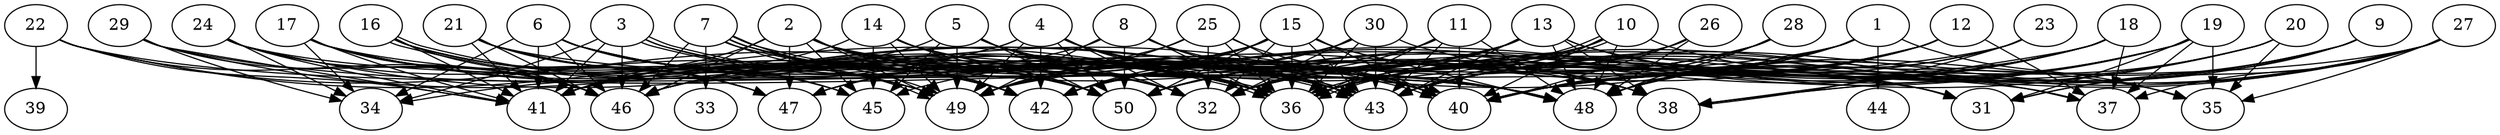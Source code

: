 // DAG automatically generated by daggen at Tue Jul 18 11:30:58 2017
// ./daggen --dot -n 50 --fat 0.8 --regular 0.2 --density 0.8 --jump 2 
digraph G {
  1 [size="1334757807279", alpha="0.07"]
  1 -> 35 [size ="838860800"]
  1 -> 36 [size ="838860800"]
  1 -> 40 [size ="838860800"]
  1 -> 41 [size ="838860800"]
  1 -> 43 [size ="838860800"]
  1 -> 44 [size ="838860800"]
  1 -> 46 [size ="838860800"]
  1 -> 48 [size ="838860800"]
  1 -> 50 [size ="838860800"]
  2 [size="6909773567", alpha="0.13"]
  2 -> 32 [size ="209715200"]
  2 -> 37 [size ="209715200"]
  2 -> 40 [size ="209715200"]
  2 -> 41 [size ="209715200"]
  2 -> 42 [size ="209715200"]
  2 -> 43 [size ="209715200"]
  2 -> 45 [size ="209715200"]
  2 -> 46 [size ="209715200"]
  2 -> 47 [size ="209715200"]
  2 -> 48 [size ="209715200"]
  2 -> 49 [size ="209715200"]
  2 -> 50 [size ="209715200"]
  3 [size="744487111108", alpha="0.10"]
  3 -> 34 [size ="536870912"]
  3 -> 40 [size ="536870912"]
  3 -> 40 [size ="536870912"]
  3 -> 41 [size ="536870912"]
  3 -> 42 [size ="536870912"]
  3 -> 43 [size ="536870912"]
  3 -> 46 [size ="536870912"]
  4 [size="68719476736", alpha="0.08"]
  4 -> 32 [size ="134217728"]
  4 -> 34 [size ="134217728"]
  4 -> 36 [size ="134217728"]
  4 -> 38 [size ="134217728"]
  4 -> 40 [size ="134217728"]
  4 -> 41 [size ="134217728"]
  4 -> 42 [size ="134217728"]
  4 -> 43 [size ="134217728"]
  4 -> 49 [size ="134217728"]
  4 -> 50 [size ="134217728"]
  5 [size="18078617884", alpha="0.12"]
  5 -> 32 [size ="838860800"]
  5 -> 36 [size ="838860800"]
  5 -> 40 [size ="838860800"]
  5 -> 41 [size ="838860800"]
  5 -> 43 [size ="838860800"]
  5 -> 45 [size ="838860800"]
  5 -> 49 [size ="838860800"]
  5 -> 50 [size ="838860800"]
  6 [size="21805604446", alpha="0.14"]
  6 -> 34 [size ="679477248"]
  6 -> 36 [size ="679477248"]
  6 -> 40 [size ="679477248"]
  6 -> 41 [size ="679477248"]
  6 -> 42 [size ="679477248"]
  6 -> 43 [size ="679477248"]
  6 -> 45 [size ="679477248"]
  6 -> 46 [size ="679477248"]
  6 -> 49 [size ="679477248"]
  6 -> 50 [size ="679477248"]
  7 [size="4777016706", alpha="0.14"]
  7 -> 32 [size ="209715200"]
  7 -> 33 [size ="209715200"]
  7 -> 36 [size ="209715200"]
  7 -> 42 [size ="209715200"]
  7 -> 43 [size ="209715200"]
  7 -> 43 [size ="209715200"]
  7 -> 46 [size ="209715200"]
  7 -> 49 [size ="209715200"]
  7 -> 49 [size ="209715200"]
  8 [size="782757789696", alpha="0.16"]
  8 -> 36 [size ="679477248"]
  8 -> 43 [size ="679477248"]
  8 -> 46 [size ="679477248"]
  8 -> 48 [size ="679477248"]
  8 -> 49 [size ="679477248"]
  8 -> 50 [size ="679477248"]
  9 [size="231928233984", alpha="0.18"]
  9 -> 31 [size ="301989888"]
  9 -> 36 [size ="301989888"]
  9 -> 38 [size ="301989888"]
  9 -> 43 [size ="301989888"]
  9 -> 48 [size ="301989888"]
  10 [size="410309494244", alpha="0.08"]
  10 -> 36 [size ="536870912"]
  10 -> 36 [size ="536870912"]
  10 -> 37 [size ="536870912"]
  10 -> 40 [size ="536870912"]
  10 -> 42 [size ="536870912"]
  10 -> 43 [size ="536870912"]
  10 -> 46 [size ="536870912"]
  10 -> 48 [size ="536870912"]
  11 [size="80087209079", alpha="0.09"]
  11 -> 32 [size ="75497472"]
  11 -> 36 [size ="75497472"]
  11 -> 40 [size ="75497472"]
  11 -> 43 [size ="75497472"]
  11 -> 46 [size ="75497472"]
  11 -> 48 [size ="75497472"]
  12 [size="339203504968", alpha="0.09"]
  12 -> 32 [size ="301989888"]
  12 -> 36 [size ="301989888"]
  12 -> 37 [size ="301989888"]
  12 -> 40 [size ="301989888"]
  12 -> 48 [size ="301989888"]
  12 -> 49 [size ="301989888"]
  13 [size="1073741824000", alpha="0.14"]
  13 -> 31 [size ="838860800"]
  13 -> 32 [size ="838860800"]
  13 -> 35 [size ="838860800"]
  13 -> 36 [size ="838860800"]
  13 -> 38 [size ="838860800"]
  13 -> 43 [size ="838860800"]
  13 -> 45 [size ="838860800"]
  13 -> 47 [size ="838860800"]
  13 -> 48 [size ="838860800"]
  13 -> 49 [size ="838860800"]
  13 -> 50 [size ="838860800"]
  14 [size="549755813888", alpha="0.04"]
  14 -> 36 [size ="536870912"]
  14 -> 38 [size ="536870912"]
  14 -> 41 [size ="536870912"]
  14 -> 43 [size ="536870912"]
  14 -> 45 [size ="536870912"]
  14 -> 49 [size ="536870912"]
  14 -> 50 [size ="536870912"]
  15 [size="119338744355", alpha="0.04"]
  15 -> 32 [size ="209715200"]
  15 -> 36 [size ="209715200"]
  15 -> 38 [size ="209715200"]
  15 -> 40 [size ="209715200"]
  15 -> 41 [size ="209715200"]
  15 -> 42 [size ="209715200"]
  15 -> 43 [size ="209715200"]
  15 -> 47 [size ="209715200"]
  15 -> 48 [size ="209715200"]
  15 -> 49 [size ="209715200"]
  15 -> 50 [size ="209715200"]
  16 [size="782757789696", alpha="0.08"]
  16 -> 36 [size ="679477248"]
  16 -> 36 [size ="679477248"]
  16 -> 41 [size ="679477248"]
  16 -> 42 [size ="679477248"]
  16 -> 45 [size ="679477248"]
  16 -> 46 [size ="679477248"]
  16 -> 47 [size ="679477248"]
  16 -> 49 [size ="679477248"]
  17 [size="158712399893", alpha="0.08"]
  17 -> 32 [size ="411041792"]
  17 -> 34 [size ="411041792"]
  17 -> 36 [size ="411041792"]
  17 -> 41 [size ="411041792"]
  17 -> 42 [size ="411041792"]
  17 -> 46 [size ="411041792"]
  17 -> 47 [size ="411041792"]
  17 -> 48 [size ="411041792"]
  18 [size="17014504360", alpha="0.14"]
  18 -> 32 [size ="301989888"]
  18 -> 36 [size ="301989888"]
  18 -> 37 [size ="301989888"]
  18 -> 38 [size ="301989888"]
  18 -> 40 [size ="301989888"]
  18 -> 42 [size ="301989888"]
  18 -> 48 [size ="301989888"]
  18 -> 50 [size ="301989888"]
  19 [size="368484694184", alpha="0.02"]
  19 -> 31 [size ="301989888"]
  19 -> 35 [size ="301989888"]
  19 -> 36 [size ="301989888"]
  19 -> 37 [size ="301989888"]
  19 -> 40 [size ="301989888"]
  19 -> 42 [size ="301989888"]
  19 -> 43 [size ="301989888"]
  19 -> 50 [size ="301989888"]
  20 [size="134217728000", alpha="0.05"]
  20 -> 35 [size ="209715200"]
  20 -> 40 [size ="209715200"]
  20 -> 42 [size ="209715200"]
  20 -> 43 [size ="209715200"]
  20 -> 48 [size ="209715200"]
  21 [size="134217728000", alpha="0.03"]
  21 -> 41 [size ="209715200"]
  21 -> 42 [size ="209715200"]
  21 -> 46 [size ="209715200"]
  21 -> 47 [size ="209715200"]
  21 -> 48 [size ="209715200"]
  21 -> 49 [size ="209715200"]
  21 -> 50 [size ="209715200"]
  22 [size="549755813888", alpha="0.02"]
  22 -> 36 [size ="536870912"]
  22 -> 39 [size ="536870912"]
  22 -> 41 [size ="536870912"]
  22 -> 46 [size ="536870912"]
  22 -> 48 [size ="536870912"]
  22 -> 50 [size ="536870912"]
  23 [size="8720783782", alpha="0.11"]
  23 -> 38 [size ="411041792"]
  23 -> 41 [size ="411041792"]
  23 -> 43 [size ="411041792"]
  23 -> 48 [size ="411041792"]
  24 [size="9046502992", alpha="0.05"]
  24 -> 34 [size ="411041792"]
  24 -> 38 [size ="411041792"]
  24 -> 40 [size ="411041792"]
  24 -> 41 [size ="411041792"]
  24 -> 46 [size ="411041792"]
  24 -> 49 [size ="411041792"]
  25 [size="109034421858", alpha="0.18"]
  25 -> 32 [size ="209715200"]
  25 -> 36 [size ="209715200"]
  25 -> 40 [size ="209715200"]
  25 -> 43 [size ="209715200"]
  25 -> 47 [size ="209715200"]
  25 -> 49 [size ="209715200"]
  26 [size="1079209690", alpha="0.13"]
  26 -> 36 [size ="33554432"]
  26 -> 40 [size ="33554432"]
  26 -> 48 [size ="33554432"]
  26 -> 49 [size ="33554432"]
  27 [size="3777039129", alpha="0.11"]
  27 -> 31 [size ="75497472"]
  27 -> 35 [size ="75497472"]
  27 -> 36 [size ="75497472"]
  27 -> 37 [size ="75497472"]
  27 -> 38 [size ="75497472"]
  27 -> 40 [size ="75497472"]
  27 -> 43 [size ="75497472"]
  27 -> 49 [size ="75497472"]
  28 [size="388436215106", alpha="0.04"]
  28 -> 32 [size ="679477248"]
  28 -> 40 [size ="679477248"]
  28 -> 43 [size ="679477248"]
  28 -> 48 [size ="679477248"]
  28 -> 50 [size ="679477248"]
  29 [size="782757789696", alpha="0.10"]
  29 -> 31 [size ="679477248"]
  29 -> 34 [size ="679477248"]
  29 -> 41 [size ="679477248"]
  29 -> 43 [size ="679477248"]
  29 -> 46 [size ="679477248"]
  30 [size="28991029248", alpha="0.16"]
  30 -> 31 [size ="75497472"]
  30 -> 32 [size ="75497472"]
  30 -> 36 [size ="75497472"]
  30 -> 42 [size ="75497472"]
  30 -> 43 [size ="75497472"]
  30 -> 46 [size ="75497472"]
  31 [size="47255957772", alpha="0.11"]
  32 [size="1800017053", alpha="0.10"]
  33 [size="232834762404", alpha="0.12"]
  34 [size="1104759599706", alpha="0.20"]
  35 [size="864954294672", alpha="0.10"]
  36 [size="1978529882", alpha="0.00"]
  37 [size="7908974329", alpha="0.05"]
  38 [size="203219059056", alpha="0.14"]
  39 [size="1073741824000", alpha="0.02"]
  40 [size="4508332840", alpha="0.05"]
  41 [size="318549448956", alpha="0.05"]
  42 [size="11967181741", alpha="0.13"]
  43 [size="37235144106", alpha="0.06"]
  44 [size="8589934592", alpha="0.04"]
  45 [size="782757789696", alpha="0.13"]
  46 [size="32844230809", alpha="0.19"]
  47 [size="8589934592", alpha="0.15"]
  48 [size="231928233984", alpha="0.19"]
  49 [size="585395751050", alpha="0.10"]
  50 [size="27849734769", alpha="0.01"]
}
